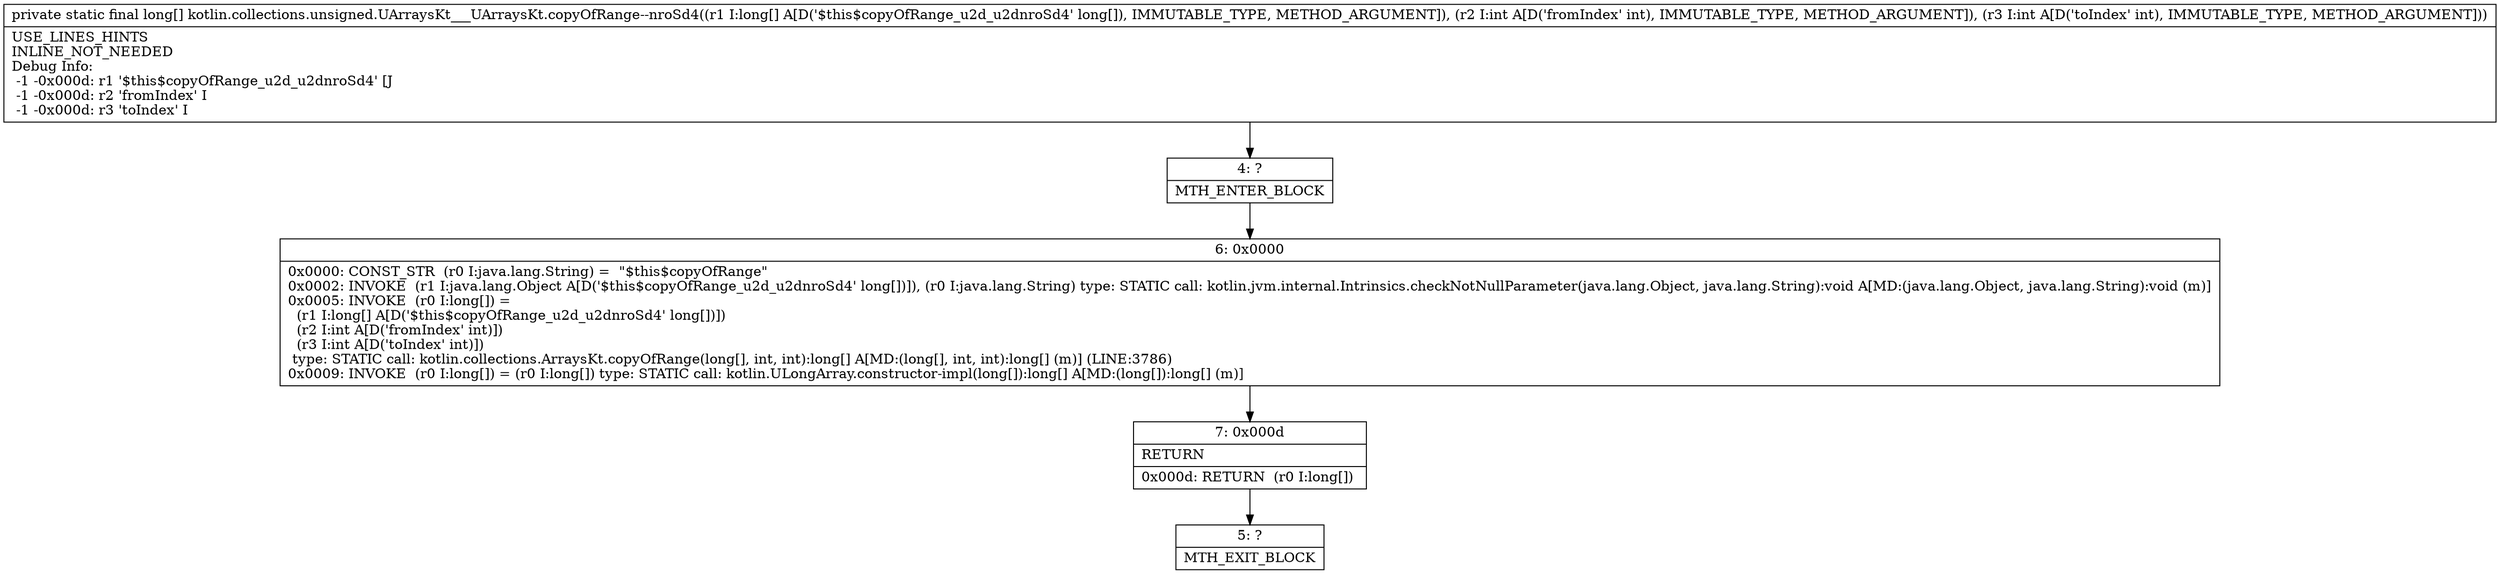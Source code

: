 digraph "CFG forkotlin.collections.unsigned.UArraysKt___UArraysKt.copyOfRange\-\-nroSd4([JII)[J" {
Node_4 [shape=record,label="{4\:\ ?|MTH_ENTER_BLOCK\l}"];
Node_6 [shape=record,label="{6\:\ 0x0000|0x0000: CONST_STR  (r0 I:java.lang.String) =  \"$this$copyOfRange\" \l0x0002: INVOKE  (r1 I:java.lang.Object A[D('$this$copyOfRange_u2d_u2dnroSd4' long[])]), (r0 I:java.lang.String) type: STATIC call: kotlin.jvm.internal.Intrinsics.checkNotNullParameter(java.lang.Object, java.lang.String):void A[MD:(java.lang.Object, java.lang.String):void (m)]\l0x0005: INVOKE  (r0 I:long[]) = \l  (r1 I:long[] A[D('$this$copyOfRange_u2d_u2dnroSd4' long[])])\l  (r2 I:int A[D('fromIndex' int)])\l  (r3 I:int A[D('toIndex' int)])\l type: STATIC call: kotlin.collections.ArraysKt.copyOfRange(long[], int, int):long[] A[MD:(long[], int, int):long[] (m)] (LINE:3786)\l0x0009: INVOKE  (r0 I:long[]) = (r0 I:long[]) type: STATIC call: kotlin.ULongArray.constructor\-impl(long[]):long[] A[MD:(long[]):long[] (m)]\l}"];
Node_7 [shape=record,label="{7\:\ 0x000d|RETURN\l|0x000d: RETURN  (r0 I:long[]) \l}"];
Node_5 [shape=record,label="{5\:\ ?|MTH_EXIT_BLOCK\l}"];
MethodNode[shape=record,label="{private static final long[] kotlin.collections.unsigned.UArraysKt___UArraysKt.copyOfRange\-\-nroSd4((r1 I:long[] A[D('$this$copyOfRange_u2d_u2dnroSd4' long[]), IMMUTABLE_TYPE, METHOD_ARGUMENT]), (r2 I:int A[D('fromIndex' int), IMMUTABLE_TYPE, METHOD_ARGUMENT]), (r3 I:int A[D('toIndex' int), IMMUTABLE_TYPE, METHOD_ARGUMENT]))  | USE_LINES_HINTS\lINLINE_NOT_NEEDED\lDebug Info:\l  \-1 \-0x000d: r1 '$this$copyOfRange_u2d_u2dnroSd4' [J\l  \-1 \-0x000d: r2 'fromIndex' I\l  \-1 \-0x000d: r3 'toIndex' I\l}"];
MethodNode -> Node_4;Node_4 -> Node_6;
Node_6 -> Node_7;
Node_7 -> Node_5;
}

